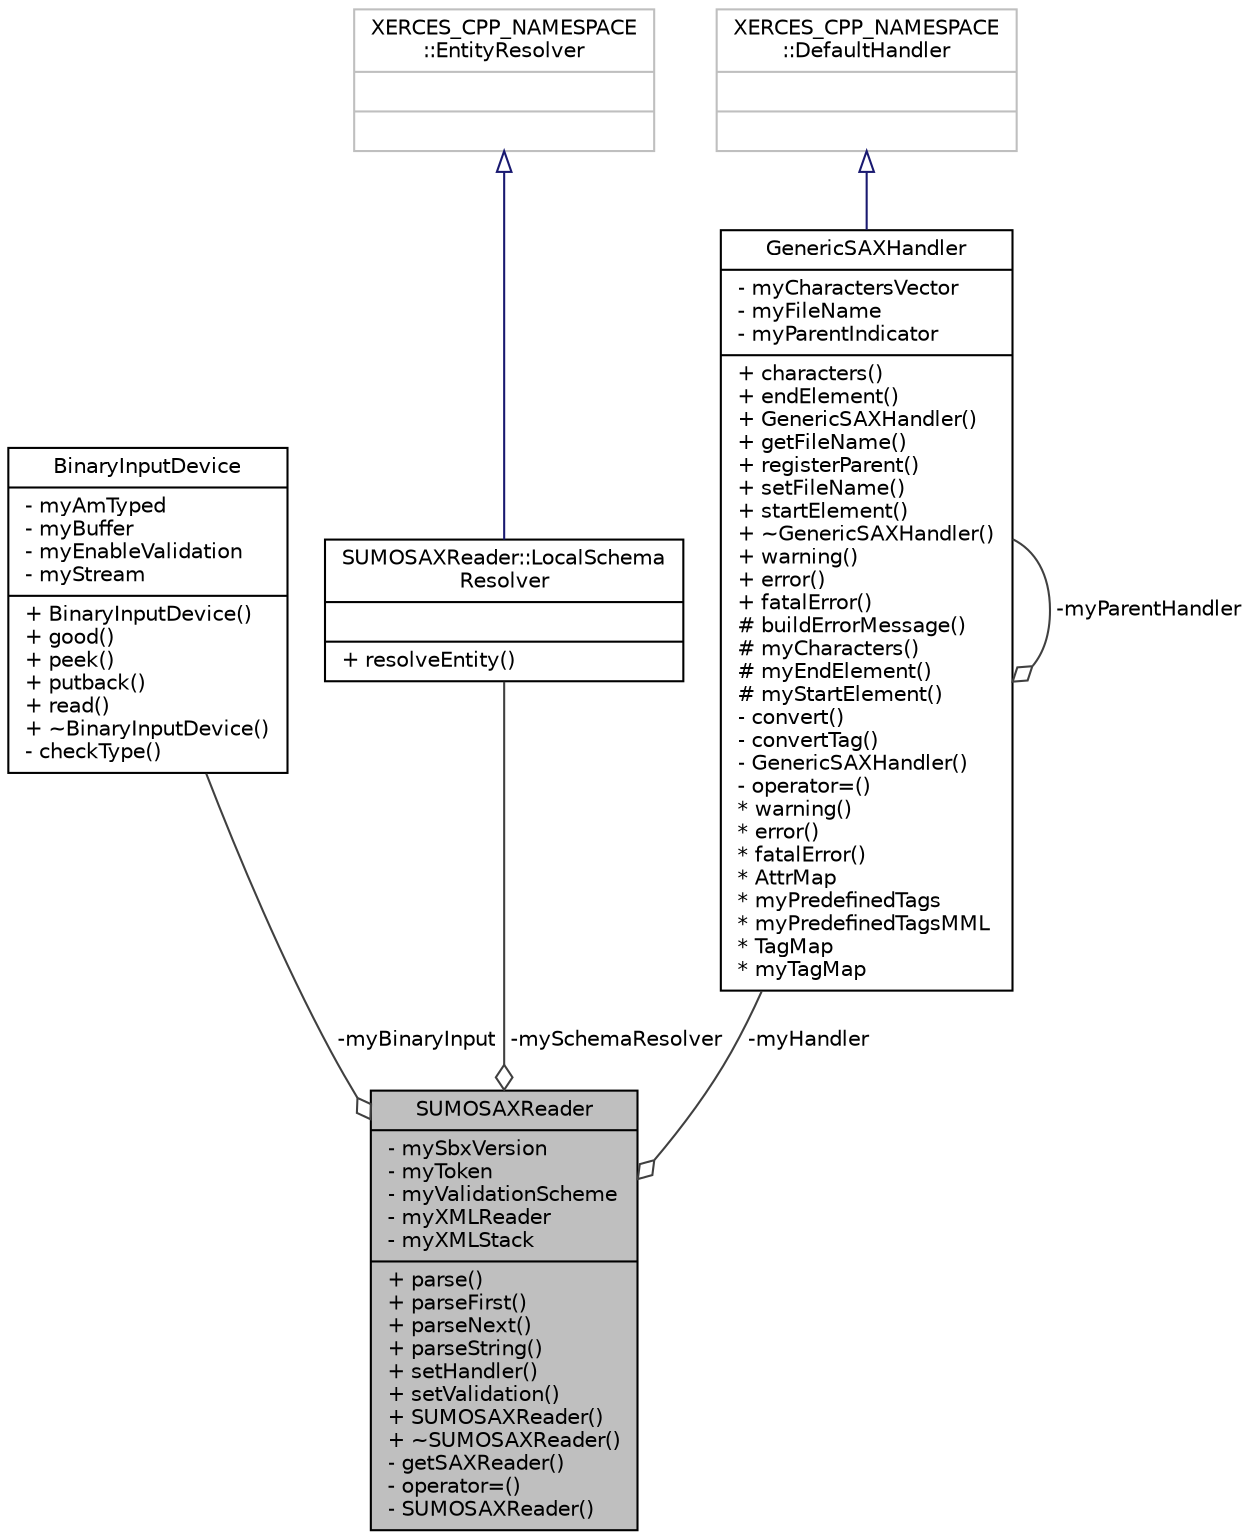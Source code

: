 digraph "SUMOSAXReader"
{
  edge [fontname="Helvetica",fontsize="10",labelfontname="Helvetica",labelfontsize="10"];
  node [fontname="Helvetica",fontsize="10",shape=record];
  Node1 [label="{SUMOSAXReader\n|- mySbxVersion\l- myToken\l- myValidationScheme\l- myXMLReader\l- myXMLStack\l|+ parse()\l+ parseFirst()\l+ parseNext()\l+ parseString()\l+ setHandler()\l+ setValidation()\l+ SUMOSAXReader()\l+ ~SUMOSAXReader()\l- getSAXReader()\l- operator=()\l- SUMOSAXReader()\l}",height=0.2,width=0.4,color="black", fillcolor="grey75", style="filled", fontcolor="black"];
  Node2 -> Node1 [color="grey25",fontsize="10",style="solid",label=" -myBinaryInput" ,arrowhead="odiamond",fontname="Helvetica"];
  Node2 [label="{BinaryInputDevice\n|- myAmTyped\l- myBuffer\l- myEnableValidation\l- myStream\l|+ BinaryInputDevice()\l+ good()\l+ peek()\l+ putback()\l+ read()\l+ ~BinaryInputDevice()\l- checkType()\l}",height=0.2,width=0.4,color="black", fillcolor="white", style="filled",URL="$d4/d8f/class_binary_input_device.html",tooltip="Encapsulates binary reading operations on a file. "];
  Node3 -> Node1 [color="grey25",fontsize="10",style="solid",label=" -mySchemaResolver" ,arrowhead="odiamond",fontname="Helvetica"];
  Node3 [label="{SUMOSAXReader::LocalSchema\lResolver\n||+ resolveEntity()\l}",height=0.2,width=0.4,color="black", fillcolor="white", style="filled",URL="$df/d19/class_s_u_m_o_s_a_x_reader_1_1_local_schema_resolver.html"];
  Node4 -> Node3 [dir="back",color="midnightblue",fontsize="10",style="solid",arrowtail="onormal",fontname="Helvetica"];
  Node4 [label="{XERCES_CPP_NAMESPACE\l::EntityResolver\n||}",height=0.2,width=0.4,color="grey75", fillcolor="white", style="filled"];
  Node5 -> Node1 [color="grey25",fontsize="10",style="solid",label=" -myHandler" ,arrowhead="odiamond",fontname="Helvetica"];
  Node5 [label="{GenericSAXHandler\n|- myCharactersVector\l- myFileName\l- myParentIndicator\l|+ characters()\l+ endElement()\l+ GenericSAXHandler()\l+ getFileName()\l+ registerParent()\l+ setFileName()\l+ startElement()\l+ ~GenericSAXHandler()\l+ warning()\l+ error()\l+ fatalError()\l# buildErrorMessage()\l# myCharacters()\l# myEndElement()\l# myStartElement()\l- convert()\l- convertTag()\l- GenericSAXHandler()\l- operator=()\l* warning()\l* error()\l* fatalError()\l* AttrMap\l* myPredefinedTags\l* myPredefinedTagsMML\l* TagMap\l* myTagMap\l}",height=0.2,width=0.4,color="black", fillcolor="white", style="filled",URL="$da/da8/class_generic_s_a_x_handler.html",tooltip="A handler which converts occuring elements and attributes into enums. "];
  Node6 -> Node5 [dir="back",color="midnightblue",fontsize="10",style="solid",arrowtail="onormal",fontname="Helvetica"];
  Node6 [label="{XERCES_CPP_NAMESPACE\l::DefaultHandler\n||}",height=0.2,width=0.4,color="grey75", fillcolor="white", style="filled"];
  Node5 -> Node5 [color="grey25",fontsize="10",style="solid",label=" -myParentHandler" ,arrowhead="odiamond",fontname="Helvetica"];
}
